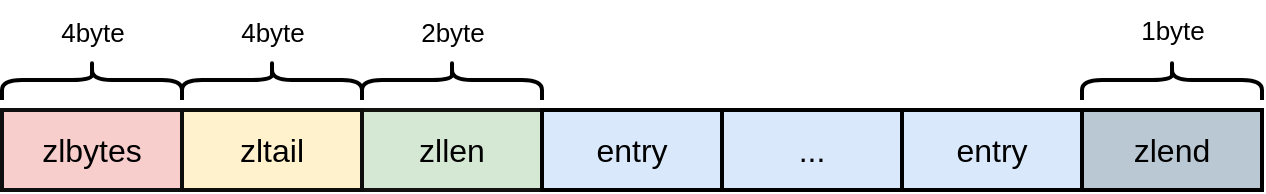 <mxfile version="21.2.8" type="device">
  <diagram name="Page-1" id="Zy2wtVYq44WXkhXmX46X">
    <mxGraphModel dx="1665" dy="529" grid="1" gridSize="10" guides="1" tooltips="1" connect="1" arrows="1" fold="1" page="1" pageScale="1" pageWidth="827" pageHeight="1169" math="0" shadow="0">
      <root>
        <mxCell id="0" />
        <mxCell id="1" parent="0" />
        <mxCell id="ELrdVOIZssV8SabgfhjN-1" value="&lt;font style=&quot;font-size: 16px;&quot;&gt;zlbytes&lt;/font&gt;" style="rounded=0;whiteSpace=wrap;html=1;fillColor=#f8cecc;strokeColor=#100f0f;strokeWidth=2;" parent="1" vertex="1">
          <mxGeometry x="-560" y="400" width="90" height="40" as="geometry" />
        </mxCell>
        <mxCell id="ELrdVOIZssV8SabgfhjN-4" value="&lt;font style=&quot;font-size: 16px;&quot;&gt;zllen&lt;br&gt;&lt;/font&gt;" style="rounded=0;whiteSpace=wrap;html=1;fillColor=#d5e8d4;strokeColor=#121211;strokeWidth=2;" parent="1" vertex="1">
          <mxGeometry x="-380" y="400" width="90" height="40" as="geometry" />
        </mxCell>
        <mxCell id="ELrdVOIZssV8SabgfhjN-5" value="&lt;font style=&quot;font-size: 16px;&quot;&gt;zltail&lt;/font&gt;" style="rounded=0;whiteSpace=wrap;html=1;strokeWidth=2;fillColor=#fff2cc;strokeColor=#0d0d0c;" parent="1" vertex="1">
          <mxGeometry x="-470" y="400" width="90" height="40" as="geometry" />
        </mxCell>
        <mxCell id="ELrdVOIZssV8SabgfhjN-8" value="&lt;font style=&quot;font-size: 16px;&quot;&gt;entry&lt;/font&gt;" style="rounded=0;whiteSpace=wrap;html=1;strokeWidth=2;fillColor=#dae8fc;strokeColor=#000000;" parent="1" vertex="1">
          <mxGeometry x="-290" y="400" width="90" height="40" as="geometry" />
        </mxCell>
        <mxCell id="ELrdVOIZssV8SabgfhjN-26" value="&lt;font style=&quot;font-size: 16px;&quot;&gt;zlend&lt;/font&gt;" style="rounded=0;whiteSpace=wrap;html=1;strokeWidth=2;fillColor=#bac8d3;strokeColor=#000000;" parent="1" vertex="1">
          <mxGeometry x="-20" y="400" width="90" height="40" as="geometry" />
        </mxCell>
        <mxCell id="qeBazXhFk1fqBbKJ6Eil-1" value="&lt;font style=&quot;font-size: 16px;&quot;&gt;...&lt;/font&gt;" style="rounded=0;whiteSpace=wrap;html=1;strokeWidth=2;fillColor=#dae8fc;strokeColor=#000000;" vertex="1" parent="1">
          <mxGeometry x="-200" y="400" width="90" height="40" as="geometry" />
        </mxCell>
        <mxCell id="qeBazXhFk1fqBbKJ6Eil-2" value="&lt;font style=&quot;font-size: 16px;&quot;&gt;entry&lt;/font&gt;" style="rounded=0;whiteSpace=wrap;html=1;strokeWidth=2;fillColor=#dae8fc;strokeColor=#000000;" vertex="1" parent="1">
          <mxGeometry x="-110" y="400" width="90" height="40" as="geometry" />
        </mxCell>
        <mxCell id="qeBazXhFk1fqBbKJ6Eil-3" value="" style="shape=curlyBracket;whiteSpace=wrap;html=1;rounded=1;labelPosition=left;verticalLabelPosition=middle;align=right;verticalAlign=middle;rotation=90;strokeWidth=2;" vertex="1" parent="1">
          <mxGeometry x="-525" y="340" width="20" height="90" as="geometry" />
        </mxCell>
        <mxCell id="qeBazXhFk1fqBbKJ6Eil-4" value="&lt;font style=&quot;font-size: 13px;&quot;&gt;4byte&lt;/font&gt;" style="text;html=1;align=center;verticalAlign=middle;resizable=0;points=[];autosize=1;strokeColor=none;fillColor=none;" vertex="1" parent="1">
          <mxGeometry x="-545" y="346" width="60" height="30" as="geometry" />
        </mxCell>
        <mxCell id="qeBazXhFk1fqBbKJ6Eil-5" value="" style="shape=curlyBracket;whiteSpace=wrap;html=1;rounded=1;labelPosition=left;verticalLabelPosition=middle;align=right;verticalAlign=middle;rotation=90;strokeWidth=2;" vertex="1" parent="1">
          <mxGeometry x="-435" y="340" width="20" height="90" as="geometry" />
        </mxCell>
        <mxCell id="qeBazXhFk1fqBbKJ6Eil-6" value="&lt;font style=&quot;font-size: 13px;&quot;&gt;4byte&lt;/font&gt;" style="text;html=1;align=center;verticalAlign=middle;resizable=0;points=[];autosize=1;strokeColor=none;fillColor=none;" vertex="1" parent="1">
          <mxGeometry x="-455" y="346" width="60" height="30" as="geometry" />
        </mxCell>
        <mxCell id="qeBazXhFk1fqBbKJ6Eil-7" value="" style="shape=curlyBracket;whiteSpace=wrap;html=1;rounded=1;labelPosition=left;verticalLabelPosition=middle;align=right;verticalAlign=middle;rotation=90;strokeWidth=2;" vertex="1" parent="1">
          <mxGeometry x="-345" y="340" width="20" height="90" as="geometry" />
        </mxCell>
        <mxCell id="qeBazXhFk1fqBbKJ6Eil-8" value="&lt;font style=&quot;font-size: 13px;&quot;&gt;2byte&lt;/font&gt;" style="text;html=1;align=center;verticalAlign=middle;resizable=0;points=[];autosize=1;strokeColor=none;fillColor=none;" vertex="1" parent="1">
          <mxGeometry x="-365" y="346" width="60" height="30" as="geometry" />
        </mxCell>
        <mxCell id="qeBazXhFk1fqBbKJ6Eil-9" value="" style="shape=curlyBracket;whiteSpace=wrap;html=1;rounded=1;labelPosition=left;verticalLabelPosition=middle;align=right;verticalAlign=middle;rotation=90;strokeWidth=2;" vertex="1" parent="1">
          <mxGeometry x="15" y="340" width="20" height="90" as="geometry" />
        </mxCell>
        <mxCell id="qeBazXhFk1fqBbKJ6Eil-10" value="&lt;font style=&quot;font-size: 13px;&quot;&gt;1byte&lt;/font&gt;" style="text;html=1;align=center;verticalAlign=middle;resizable=0;points=[];autosize=1;strokeColor=none;fillColor=none;" vertex="1" parent="1">
          <mxGeometry x="-5" y="345" width="60" height="30" as="geometry" />
        </mxCell>
      </root>
    </mxGraphModel>
  </diagram>
</mxfile>
